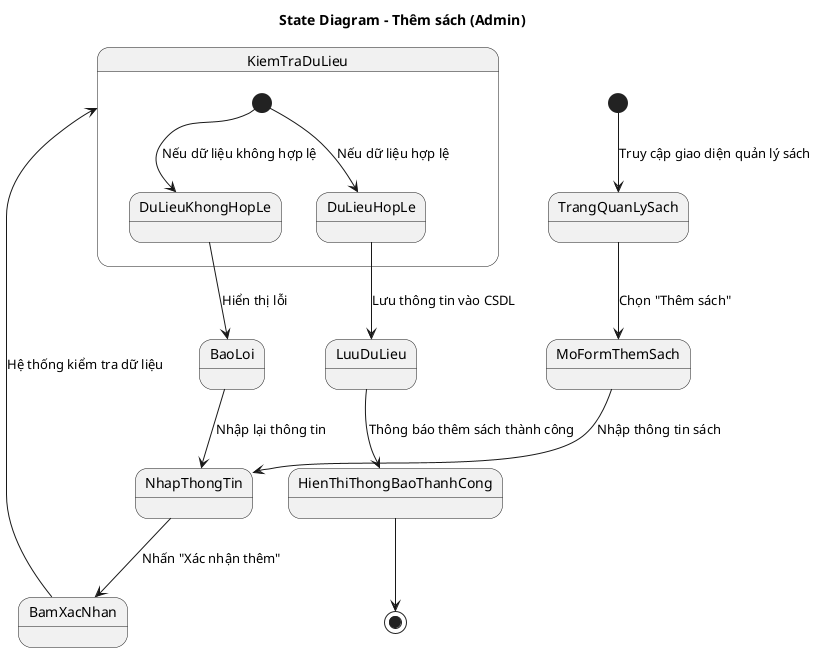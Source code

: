 @startuml
title State Diagram – Thêm sách (Admin)

[*] --> TrangQuanLySach : Truy cập giao diện quản lý sách

TrangQuanLySach --> MoFormThemSach : Chọn "Thêm sách"

MoFormThemSach --> NhapThongTin : Nhập thông tin sách

NhapThongTin --> BamXacNhan : Nhấn "Xác nhận thêm"

BamXacNhan --> KiemTraDuLieu : Hệ thống kiểm tra dữ liệu

state KiemTraDuLieu {
  [*] --> DuLieuKhongHopLe : Nếu dữ liệu không hợp lệ
  [*] --> DuLieuHopLe : Nếu dữ liệu hợp lệ
}

DuLieuKhongHopLe --> BaoLoi : Hiển thị lỗi
BaoLoi --> NhapThongTin : Nhập lại thông tin

DuLieuHopLe --> LuuDuLieu : Lưu thông tin vào CSDL
LuuDuLieu --> HienThiThongBaoThanhCong : Thông báo thêm sách thành công
HienThiThongBaoThanhCong --> [*]

@enduml

